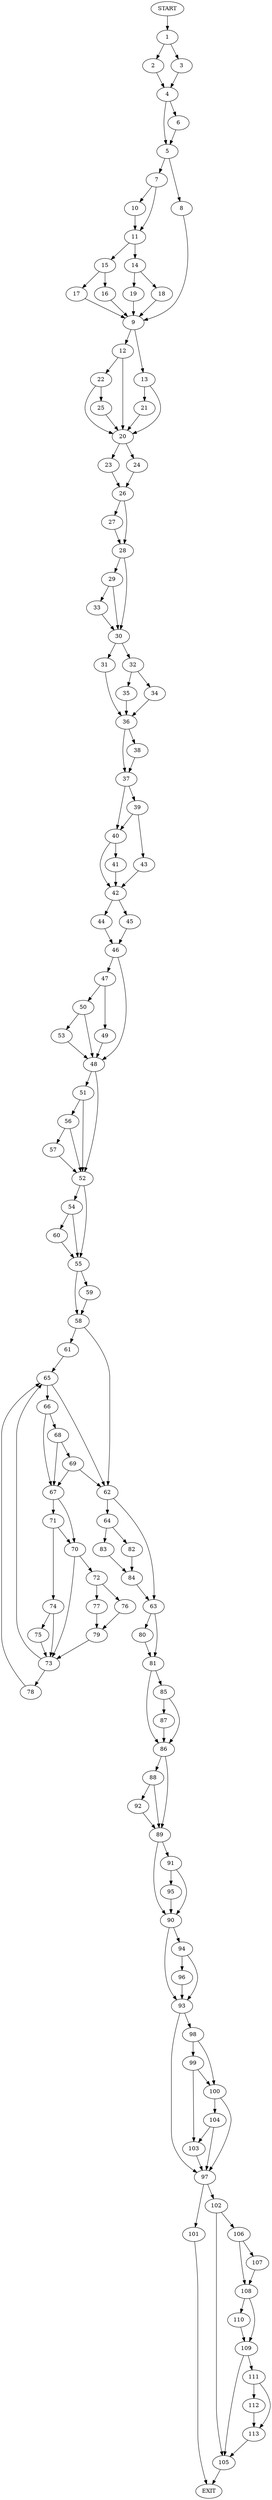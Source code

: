 digraph {
0 [label="START"]
114 [label="EXIT"]
0 -> 1
1 -> 2
1 -> 3
3 -> 4
2 -> 4
4 -> 5
4 -> 6
6 -> 5
5 -> 7
5 -> 8
8 -> 9
7 -> 10
7 -> 11
9 -> 12
9 -> 13
10 -> 11
11 -> 14
11 -> 15
15 -> 16
15 -> 17
14 -> 18
14 -> 19
18 -> 9
19 -> 9
16 -> 9
17 -> 9
13 -> 20
13 -> 21
12 -> 22
12 -> 20
20 -> 23
20 -> 24
21 -> 20
22 -> 20
22 -> 25
25 -> 20
23 -> 26
24 -> 26
26 -> 27
26 -> 28
27 -> 28
28 -> 29
28 -> 30
30 -> 31
30 -> 32
29 -> 33
29 -> 30
33 -> 30
32 -> 34
32 -> 35
31 -> 36
36 -> 37
36 -> 38
34 -> 36
35 -> 36
38 -> 37
37 -> 39
37 -> 40
40 -> 41
40 -> 42
39 -> 43
39 -> 40
43 -> 42
42 -> 44
42 -> 45
41 -> 42
44 -> 46
45 -> 46
46 -> 47
46 -> 48
47 -> 49
47 -> 50
48 -> 51
48 -> 52
49 -> 48
50 -> 53
50 -> 48
53 -> 48
52 -> 54
52 -> 55
51 -> 52
51 -> 56
56 -> 57
56 -> 52
57 -> 52
55 -> 58
55 -> 59
54 -> 60
54 -> 55
60 -> 55
58 -> 61
58 -> 62
59 -> 58
62 -> 63
62 -> 64
61 -> 65
65 -> 62
65 -> 66
66 -> 67
66 -> 68
68 -> 69
68 -> 67
67 -> 70
67 -> 71
69 -> 67
69 -> 62
70 -> 72
70 -> 73
71 -> 70
71 -> 74
74 -> 75
74 -> 73
72 -> 76
72 -> 77
73 -> 65
73 -> 78
76 -> 79
77 -> 79
79 -> 73
75 -> 73
78 -> 65
63 -> 80
63 -> 81
64 -> 82
64 -> 83
82 -> 84
83 -> 84
84 -> 63
81 -> 85
81 -> 86
80 -> 81
85 -> 86
85 -> 87
86 -> 88
86 -> 89
87 -> 86
89 -> 90
89 -> 91
88 -> 92
88 -> 89
92 -> 89
90 -> 93
90 -> 94
91 -> 90
91 -> 95
95 -> 90
94 -> 96
94 -> 93
93 -> 97
93 -> 98
96 -> 93
98 -> 99
98 -> 100
97 -> 101
97 -> 102
99 -> 100
99 -> 103
100 -> 97
100 -> 104
103 -> 97
104 -> 97
104 -> 103
102 -> 105
102 -> 106
101 -> 114
105 -> 114
106 -> 107
106 -> 108
108 -> 109
108 -> 110
107 -> 108
110 -> 109
109 -> 105
109 -> 111
111 -> 112
111 -> 113
112 -> 113
113 -> 105
}
